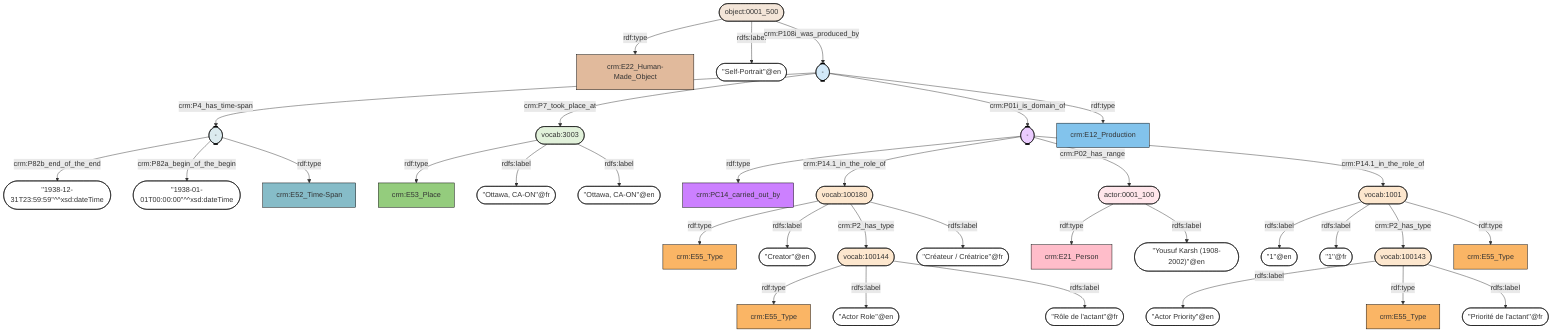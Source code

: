 flowchart TD
classDef Literal fill:#ffffff,stroke:#000000;
classDef Literal_URI fill:,stroke:;
classDef E1_CRM_Entity fill:#ffffff,stroke:#000000;
classDef E1_CRM_Entity_URI fill:#ffffff,stroke:#000000;
classDef E2_Temporal_Entity fill:#82c3ec,stroke:#000000;
classDef E2_Temporal_Entity_URI fill:#d2e9f9,stroke:#000000;
classDef E55_Type fill:#fab565,stroke:#000000;
classDef E55_Type_URI fill:#fde7ce,stroke:#000000;
classDef E52_Time-Span fill:#86bcc8,stroke:#000000;
classDef E52_Time-Span_URI fill:#dcebef,stroke:#000000;
classDef E41_Appellation fill:#fef3ba,stroke:#000000;
classDef E41_Appellation_URI fill:#fffae6,stroke:#000000;
classDef E53_Place fill:#94cc7d,stroke:#000000;
classDef E53_Place_URI fill:#e1f1da,stroke:#000000;
classDef E77_Persistent_Item fill:#ffffff,stroke:#000000;
classDef E77_Persistent_Item_URI fill:#ffffff,stroke:#000000;
classDef E28_Conceptual_Object fill:#fddc34,stroke:#000000;
classDef E28_Conceptual_Object_URI fill:#fef6cd,stroke:#000000;
classDef E18_Physical_Thing fill:#e1ba9c,stroke:#000000;
classDef E18_Physical_Thing_URI fill:#f3e5d8,stroke:#000000;
classDef E39_Actor fill:#ffbdca,stroke:#000000;
classDef E39_Actor_URI fill:#ffe6eb,stroke:#000000;
classDef PC0_Typed_CRM_Property fill:#cc80ff,stroke:#000000;
classDef PC0_Typed_CRM_Property_URI fill:#ebccff,stroke:#000000;
classDef Multi fill:#cccccc,stroke:#000000;
classDef Multi_URI fill:#cccccc,stroke:#000000;
0(["vocab:100180"]):::E55_Type_URI -->|rdf:type| 1["crm:E55_Type"]:::E55_Type
2(["vocab:1001"]) -->|rdfs:label| 3(["''1''@en"]):::Literal
2(["vocab:1001"]) -->|rdfs:label| 4(["''1''@fr"]):::Literal
5(["actor:0001_100"]):::E39_Actor_URI -->|rdf:type| 6["crm:E21_Person"]:::E39_Actor
7(["-"]):::PC0_Typed_CRM_Property_URI -->|rdf:type| 8["crm:PC14_carried_out_by"]:::PC0_Typed_CRM_Property
2(["vocab:1001"]) -->|crm:P2_has_type| 9(["vocab:100143"])
0(["vocab:100180"]) -->|rdfs:label| 10(["''Creator''@en"]):::Literal
11(["-"]) -->|crm:P82b_end_of_the_end| 12(["''1938-12-31T23:59:59''^^xsd:dateTime"]):::Literal
2(["vocab:1001"]):::E55_Type_URI -->|rdf:type| 13["crm:E55_Type"]:::E55_Type
7(["-"]) -->|crm:P14.1_in_the_role_of| 0(["vocab:100180"])
0(["vocab:100180"]) -->|crm:P2_has_type| 14(["vocab:100144"])
14(["vocab:100144"]):::E55_Type_URI -->|rdf:type| 15["crm:E55_Type"]:::E55_Type
16(["object:0001_500"]):::E18_Physical_Thing_URI -->|rdf:type| 17["crm:E22_Human-Made_Object"]:::E18_Physical_Thing
9(["vocab:100143"]) -->|rdfs:label| 18(["''Actor Priority''@en"]):::Literal
0(["vocab:100180"]) -->|rdfs:label| 19(["''Créateur / Créatrice''@fr"]):::Literal
11(["-"]) -->|crm:P82a_begin_of_the_begin| 20(["''1938-01-01T00:00:00''^^xsd:dateTime"]):::Literal
7(["-"]) -->|crm:P02_has_range| 5(["actor:0001_100"])
14(["vocab:100144"]) -->|rdfs:label| 21(["''Actor Role''@en"]):::Literal
9(["vocab:100143"]):::E55_Type_URI -->|rdf:type| 22["crm:E55_Type"]:::E55_Type
23(["vocab:3003"]):::E53_Place_URI -->|rdf:type| 24["crm:E53_Place"]:::E53_Place
25(["-"]) -->|crm:P4_has_time-span| 11(["-"])
16(["object:0001_500"]) -->|rdfs:label| 26(["''Self-Portrait''@en"]):::Literal
14(["vocab:100144"]) -->|rdfs:label| 27(["''Rôle de l'actant''@fr"]):::Literal
5(["actor:0001_100"]) -->|rdfs:label| 28(["''Yousuf Karsh (1908-2002)''@en"]):::Literal
7(["-"]) -->|crm:P14.1_in_the_role_of| 2(["vocab:1001"])
25(["-"]) -->|crm:P7_took_place_at| 23(["vocab:3003"])
25(["-"]) -->|crm:P01i_is_domain_of| 7(["-"])
16(["object:0001_500"]) -->|crm:P108i_was_produced_by| 25(["-"])
23(["vocab:3003"]) -->|rdfs:label| 29(["''Ottawa, CA-ON''@fr"]):::Literal
11(["-"]):::E52_Time-Span_URI -->|rdf:type| 30["crm:E52_Time-Span"]:::E52_Time-Span
23(["vocab:3003"]) -->|rdfs:label| 31(["''Ottawa, CA-ON''@en"]):::Literal
25(["-"]):::E2_Temporal_Entity_URI -->|rdf:type| 32["crm:E12_Production"]:::E2_Temporal_Entity
9(["vocab:100143"]) -->|rdfs:label| 33(["''Priorité de l'actant''@fr"]):::Literal